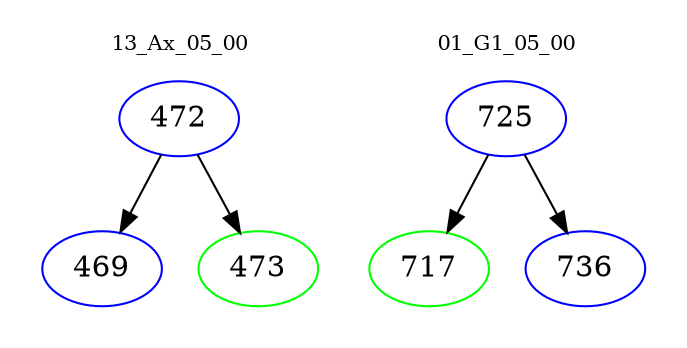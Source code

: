 digraph{
subgraph cluster_0 {
color = white
label = "13_Ax_05_00";
fontsize=10;
T0_472 [label="472", color="blue"]
T0_472 -> T0_469 [color="black"]
T0_469 [label="469", color="blue"]
T0_472 -> T0_473 [color="black"]
T0_473 [label="473", color="green"]
}
subgraph cluster_1 {
color = white
label = "01_G1_05_00";
fontsize=10;
T1_725 [label="725", color="blue"]
T1_725 -> T1_717 [color="black"]
T1_717 [label="717", color="green"]
T1_725 -> T1_736 [color="black"]
T1_736 [label="736", color="blue"]
}
}
